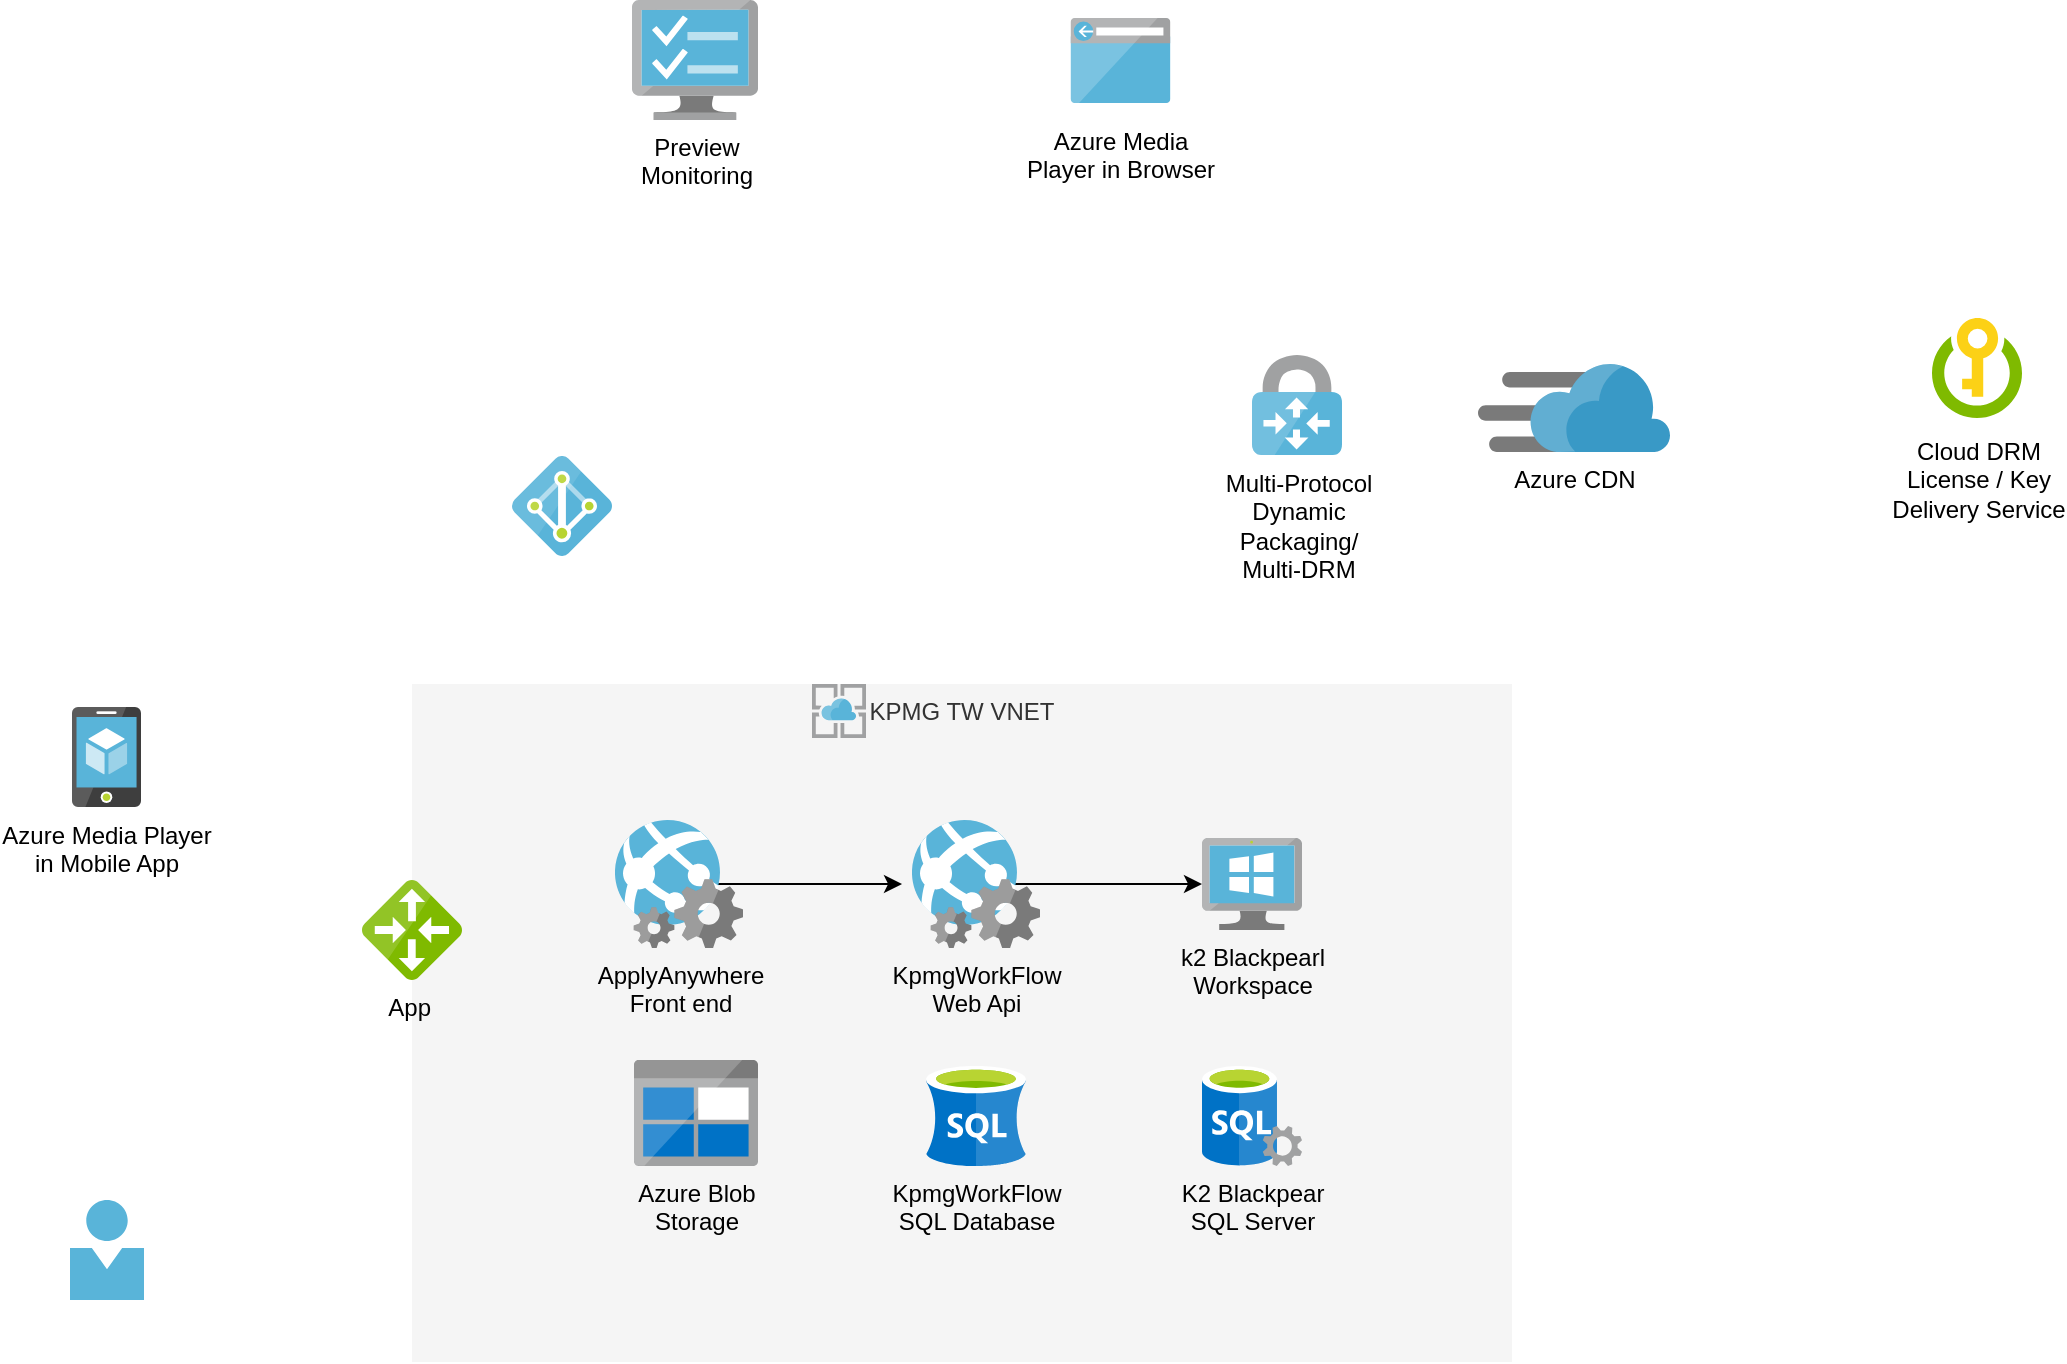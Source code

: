 <mxfile version="12.2.7" type="github" pages="1">
  <diagram id="WI9T0HZ2pTsCkuznbFz-" name="Page-1">
    <mxGraphModel dx="1391" dy="805" grid="1" gridSize="10" guides="1" tooltips="1" connect="1" arrows="1" fold="1" page="1" pageScale="1" pageWidth="1169" pageHeight="827" math="0" shadow="0">
      <root>
        <mxCell id="0"/>
        <mxCell id="1" parent="0"/>
        <mxCell id="AcxdMaKK0mU5kZiv2lnr-4" value="KPMG TW VNET&lt;br&gt;" style="rounded=0;whiteSpace=wrap;html=1;fillColor=#f5f5f5;strokeColor=none;fontColor=#333333;verticalAlign=top;direction=south;" parent="1" vertex="1">
          <mxGeometry x="230" y="362" width="550" height="339" as="geometry"/>
        </mxCell>
        <mxCell id="AcxdMaKK0mU5kZiv2lnr-5" value="Preview&lt;br&gt;Monitoring&lt;br&gt;" style="aspect=fixed;html=1;perimeter=none;align=center;shadow=0;dashed=0;image;fontSize=12;image=img/lib/mscae/TaskVM.svg;" parent="1" vertex="1">
          <mxGeometry x="340" y="20" width="63" height="60" as="geometry"/>
        </mxCell>
        <mxCell id="lvaCASJLjp-fSjR-ahG0-18" value="" style="edgeStyle=orthogonalEdgeStyle;rounded=0;orthogonalLoop=1;jettySize=auto;html=1;entryX=-0.078;entryY=0.5;entryDx=0;entryDy=0;entryPerimeter=0;" edge="1" parent="1" source="AcxdMaKK0mU5kZiv2lnr-6" target="lvaCASJLjp-fSjR-ahG0-8">
          <mxGeometry relative="1" as="geometry">
            <mxPoint x="363.5" y="606" as="targetPoint"/>
          </mxGeometry>
        </mxCell>
        <mxCell id="AcxdMaKK0mU5kZiv2lnr-6" value="ApplyAnywhere&lt;br&gt;Front end" style="aspect=fixed;html=1;perimeter=none;align=center;shadow=0;dashed=0;image;fontSize=12;image=img/lib/mscae/WebApp_WebJobs.svg;labelBackgroundColor=none;" parent="1" vertex="1">
          <mxGeometry x="331.5" y="430" width="64" height="64" as="geometry"/>
        </mxCell>
        <mxCell id="AcxdMaKK0mU5kZiv2lnr-9" value="Azure Blob&lt;br&gt;Storage&lt;br&gt;" style="aspect=fixed;html=1;perimeter=none;align=center;shadow=0;dashed=0;image;fontSize=12;image=img/lib/mscae/BlobBlock.svg;labelBackgroundColor=none;" parent="1" vertex="1">
          <mxGeometry x="341" y="550" width="62" height="53" as="geometry"/>
        </mxCell>
        <mxCell id="AcxdMaKK0mU5kZiv2lnr-10" value="Multi-Protocol&lt;br&gt;Dynamic &lt;br&gt;Packaging/&lt;br&gt;Multi-DRM&lt;br&gt;" style="aspect=fixed;html=1;perimeter=none;align=center;shadow=0;dashed=0;image;fontSize=12;image=img/lib/mscae/VPN_Gateway.svg;" parent="1" vertex="1">
          <mxGeometry x="650" y="197.5" width="45" height="50" as="geometry"/>
        </mxCell>
        <mxCell id="AcxdMaKK0mU5kZiv2lnr-11" value="Azure CDN" style="aspect=fixed;html=1;perimeter=none;align=center;shadow=0;dashed=0;image;fontSize=12;image=img/lib/mscae/Content_Delivery_Network.svg;" parent="1" vertex="1">
          <mxGeometry x="763" y="202.0" width="96" height="44" as="geometry"/>
        </mxCell>
        <mxCell id="AcxdMaKK0mU5kZiv2lnr-12" value="Azure Media&lt;br&gt;Player in Browser&lt;br&gt;" style="aspect=fixed;html=1;perimeter=none;align=center;shadow=0;dashed=0;image;fontSize=12;image=img/lib/mscae/Browser.svg;spacingTop=5;" parent="1" vertex="1">
          <mxGeometry x="559.25" y="29" width="50" height="42.5" as="geometry"/>
        </mxCell>
        <mxCell id="AcxdMaKK0mU5kZiv2lnr-13" value="Azure Media Player&lt;br&gt;in Mobile App&lt;br&gt;" style="aspect=fixed;html=1;perimeter=none;align=center;shadow=0;dashed=0;image;fontSize=12;image=img/lib/mscae/App_Service_Mobile_App.svg;" parent="1" vertex="1">
          <mxGeometry x="60.0" y="373.5" width="34.5" height="50" as="geometry"/>
        </mxCell>
        <mxCell id="AcxdMaKK0mU5kZiv2lnr-14" value="Cloud DRM&lt;br&gt;License / Key&lt;br&gt;Delivery Service&lt;br&gt;" style="aspect=fixed;html=1;perimeter=none;align=center;shadow=0;dashed=0;image;fontSize=12;image=img/lib/mscae/KeyVault.svg;spacingTop=3;" parent="1" vertex="1">
          <mxGeometry x="990" y="179" width="45" height="50" as="geometry"/>
        </mxCell>
        <mxCell id="lvaCASJLjp-fSjR-ahG0-5" value="k2 Blackpearl&lt;br&gt;Workspace" style="aspect=fixed;html=1;points=[];align=center;image;fontSize=12;image=img/lib/mscae/VirtualMachineWindows.svg;labelBackgroundColor=none;" vertex="1" parent="1">
          <mxGeometry x="625" y="439" width="50" height="46" as="geometry"/>
        </mxCell>
        <mxCell id="lvaCASJLjp-fSjR-ahG0-14" value="" style="edgeStyle=orthogonalEdgeStyle;rounded=0;orthogonalLoop=1;jettySize=auto;html=1;" edge="1" parent="1" source="lvaCASJLjp-fSjR-ahG0-8" target="lvaCASJLjp-fSjR-ahG0-5">
          <mxGeometry relative="1" as="geometry">
            <mxPoint x="512" y="606" as="targetPoint"/>
          </mxGeometry>
        </mxCell>
        <mxCell id="lvaCASJLjp-fSjR-ahG0-8" value="KpmgWorkFlow&lt;br&gt;Web Api" style="aspect=fixed;html=1;perimeter=none;align=center;shadow=0;dashed=0;image;fontSize=12;image=img/lib/mscae/WebApp_WebJobs.svg;labelBackgroundColor=none;" vertex="1" parent="1">
          <mxGeometry x="480" y="430" width="64" height="64" as="geometry"/>
        </mxCell>
        <mxCell id="lvaCASJLjp-fSjR-ahG0-19" value="K2 Blackpear&lt;br&gt;SQL Server" style="aspect=fixed;html=1;points=[];align=center;image;fontSize=12;image=img/lib/mscae/SQL_Servers.svg;labelBackgroundColor=none;" vertex="1" parent="1">
          <mxGeometry x="625" y="553" width="50" height="50" as="geometry"/>
        </mxCell>
        <mxCell id="lvaCASJLjp-fSjR-ahG0-20" value="KpmgWorkFlow&lt;br&gt;SQL Database" style="aspect=fixed;html=1;points=[];align=center;image;fontSize=12;image=img/lib/mscae/dep/SQL_Server_Stretch_DB.svg;labelBackgroundColor=none;" vertex="1" parent="1">
          <mxGeometry x="487" y="553" width="50" height="50" as="geometry"/>
        </mxCell>
        <mxCell id="lvaCASJLjp-fSjR-ahG0-21" value="" style="aspect=fixed;html=1;points=[];align=center;image;fontSize=12;image=img/lib/mscae/Active_Directory.svg;labelBackgroundColor=none;" vertex="1" parent="1">
          <mxGeometry x="280" y="248" width="50" height="50" as="geometry"/>
        </mxCell>
        <mxCell id="lvaCASJLjp-fSjR-ahG0-22" value="" style="aspect=fixed;html=1;points=[];align=center;image;fontSize=12;image=img/lib/mscae/Person.svg;labelBackgroundColor=none;" vertex="1" parent="1">
          <mxGeometry x="59" y="620" width="37" height="50" as="geometry"/>
        </mxCell>
        <mxCell id="lvaCASJLjp-fSjR-ahG0-23" value="App&amp;nbsp;" style="aspect=fixed;html=1;points=[];align=center;image;fontSize=12;image=img/lib/mscae/Local_Network_Gateways.svg;labelBackgroundColor=none;" vertex="1" parent="1">
          <mxGeometry x="205" y="460" width="50" height="50" as="geometry"/>
        </mxCell>
        <mxCell id="lvaCASJLjp-fSjR-ahG0-24" value="" style="aspect=fixed;html=1;points=[];align=center;image;fontSize=12;image=img/lib/mscae/App_Service.svg;labelBackgroundColor=none;" vertex="1" parent="1">
          <mxGeometry x="430" y="362" width="27" height="27" as="geometry"/>
        </mxCell>
      </root>
    </mxGraphModel>
  </diagram>
</mxfile>
